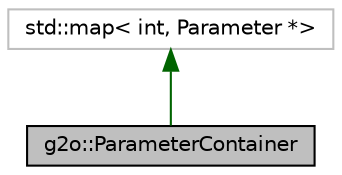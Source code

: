 digraph "g2o::ParameterContainer"
{
  edge [fontname="Helvetica",fontsize="10",labelfontname="Helvetica",labelfontsize="10"];
  node [fontname="Helvetica",fontsize="10",shape=record];
  Node0 [label="g2o::ParameterContainer",height=0.2,width=0.4,color="black", fillcolor="grey75", style="filled", fontcolor="black"];
  Node1 -> Node0 [dir="back",color="darkgreen",fontsize="10",style="solid",fontname="Helvetica"];
  Node1 [label="std::map\< int, Parameter *\>",height=0.2,width=0.4,color="grey75", fillcolor="white", style="filled"];
}
